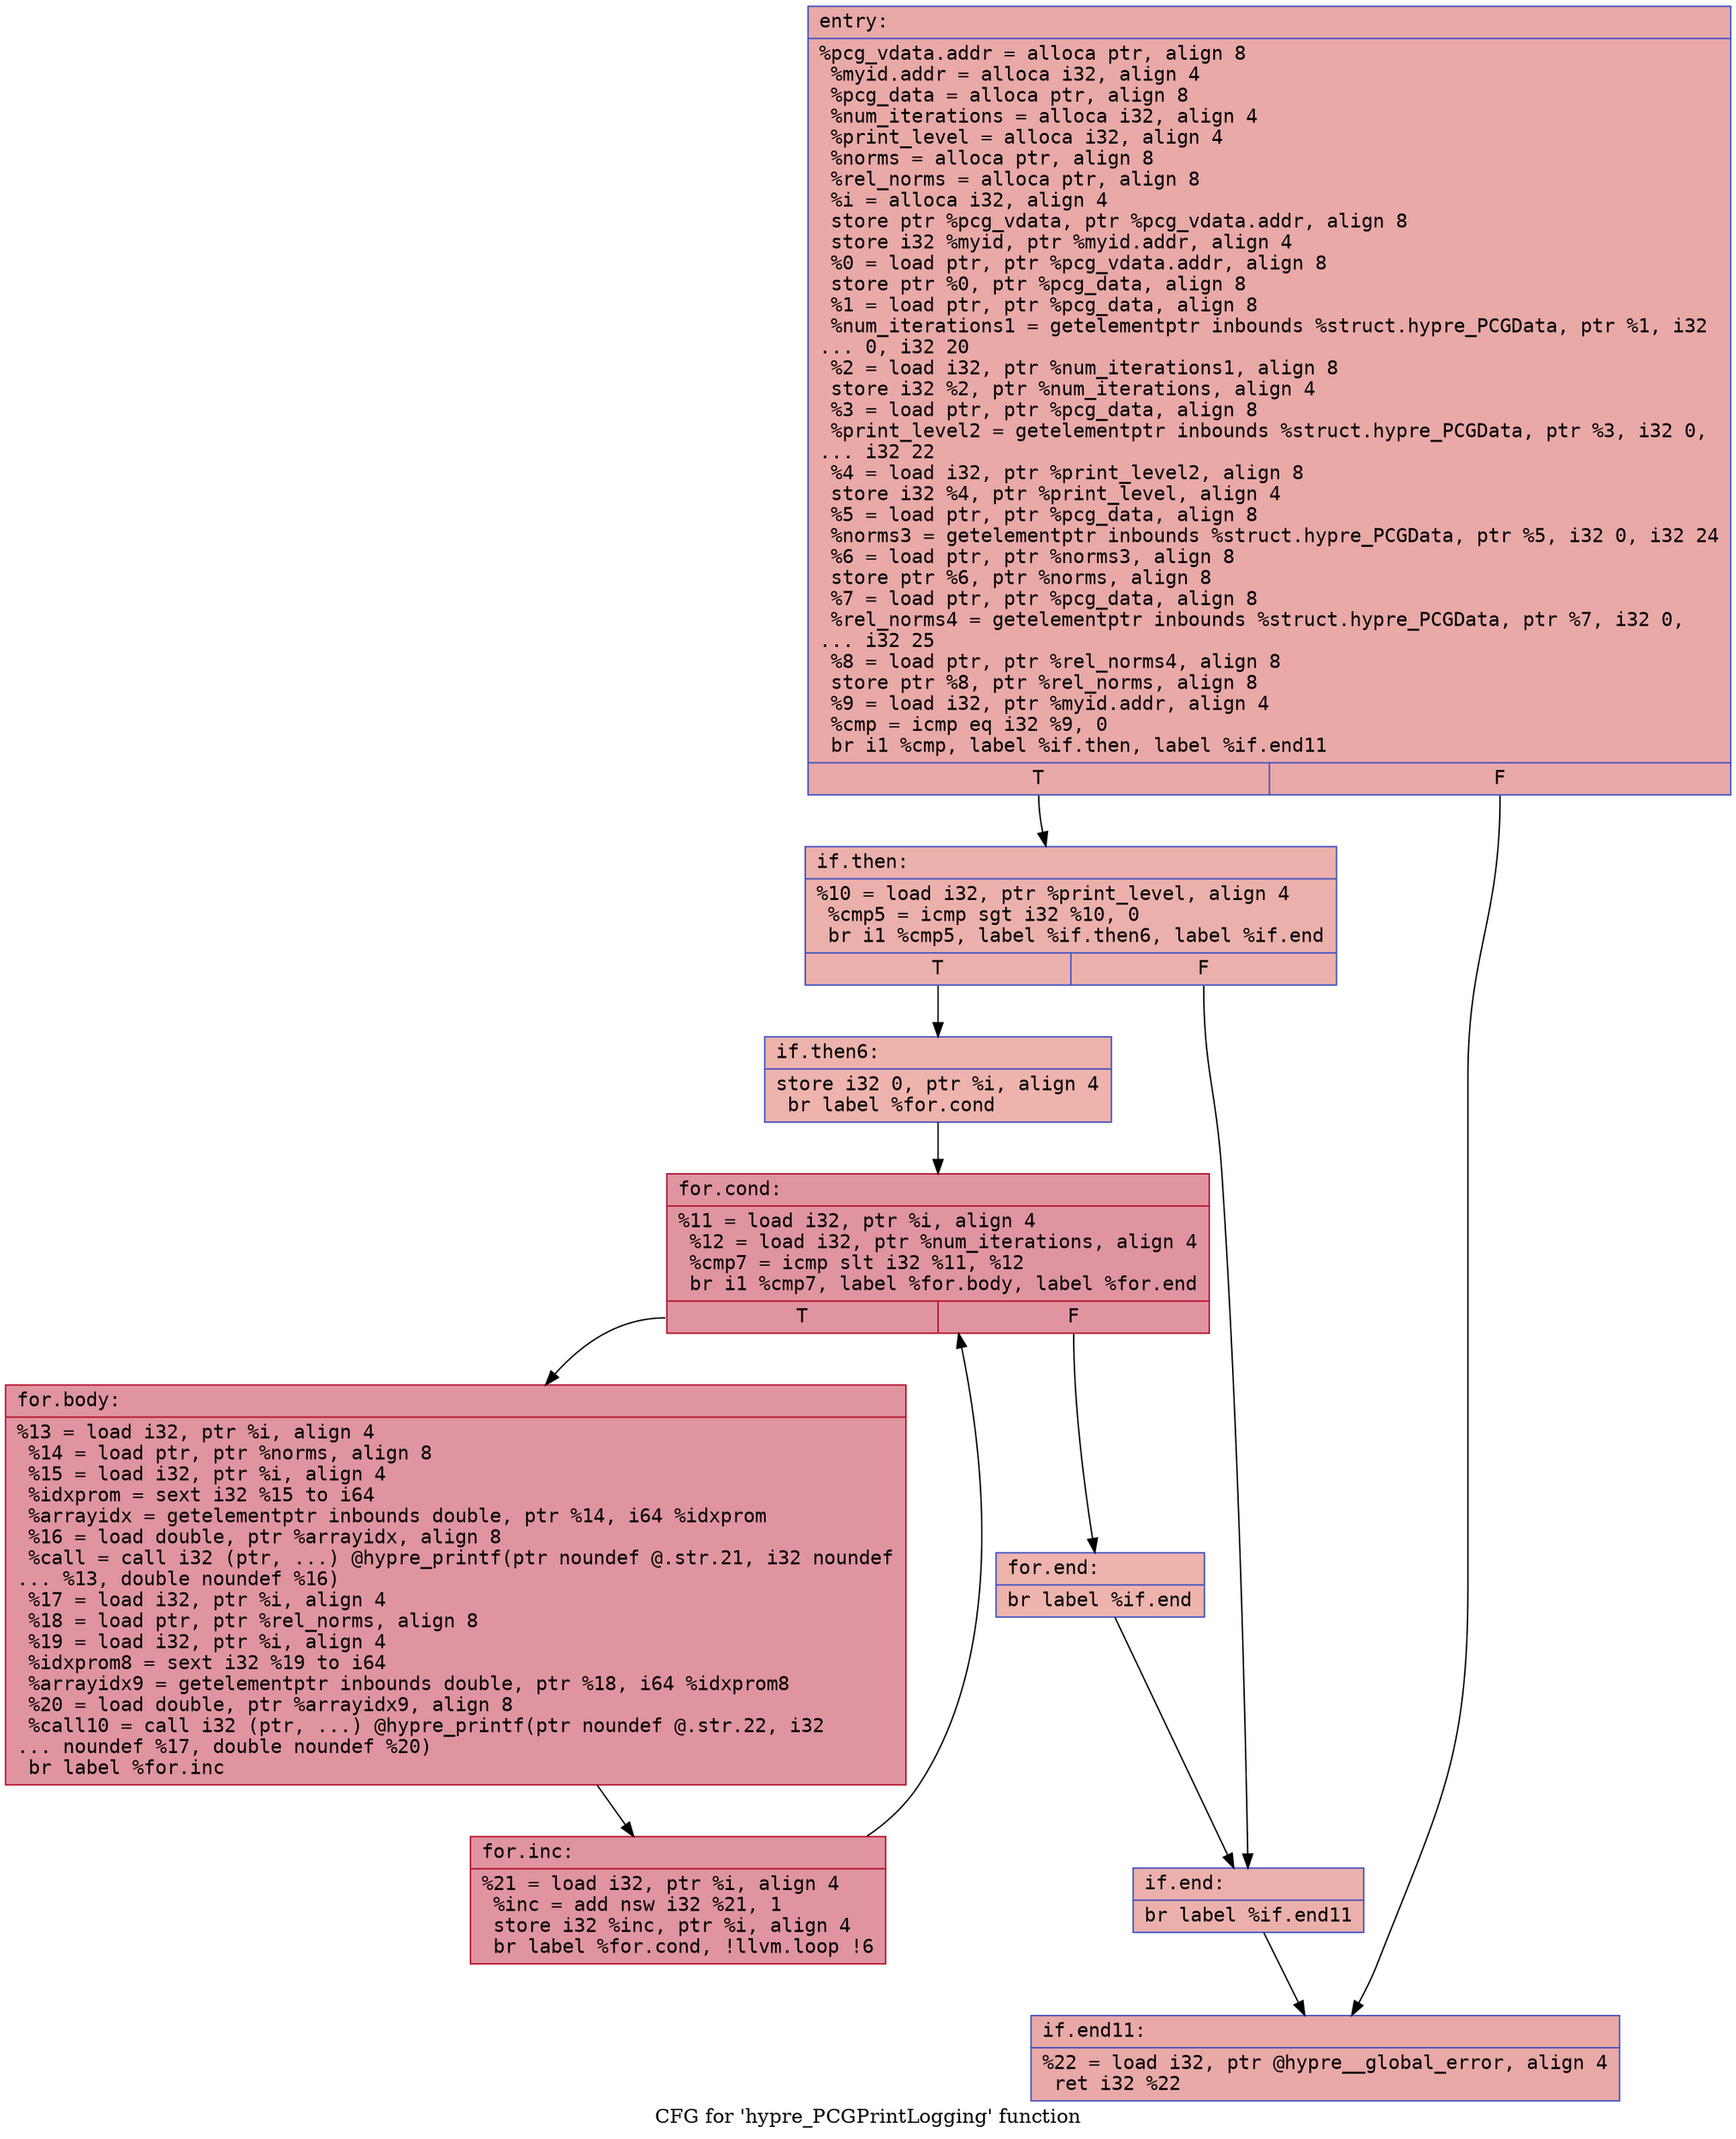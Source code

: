 digraph "CFG for 'hypre_PCGPrintLogging' function" {
	label="CFG for 'hypre_PCGPrintLogging' function";

	Node0x55706168add0 [shape=record,color="#3d50c3ff", style=filled, fillcolor="#ca3b3770" fontname="Courier",label="{entry:\l|  %pcg_vdata.addr = alloca ptr, align 8\l  %myid.addr = alloca i32, align 4\l  %pcg_data = alloca ptr, align 8\l  %num_iterations = alloca i32, align 4\l  %print_level = alloca i32, align 4\l  %norms = alloca ptr, align 8\l  %rel_norms = alloca ptr, align 8\l  %i = alloca i32, align 4\l  store ptr %pcg_vdata, ptr %pcg_vdata.addr, align 8\l  store i32 %myid, ptr %myid.addr, align 4\l  %0 = load ptr, ptr %pcg_vdata.addr, align 8\l  store ptr %0, ptr %pcg_data, align 8\l  %1 = load ptr, ptr %pcg_data, align 8\l  %num_iterations1 = getelementptr inbounds %struct.hypre_PCGData, ptr %1, i32\l... 0, i32 20\l  %2 = load i32, ptr %num_iterations1, align 8\l  store i32 %2, ptr %num_iterations, align 4\l  %3 = load ptr, ptr %pcg_data, align 8\l  %print_level2 = getelementptr inbounds %struct.hypre_PCGData, ptr %3, i32 0,\l... i32 22\l  %4 = load i32, ptr %print_level2, align 8\l  store i32 %4, ptr %print_level, align 4\l  %5 = load ptr, ptr %pcg_data, align 8\l  %norms3 = getelementptr inbounds %struct.hypre_PCGData, ptr %5, i32 0, i32 24\l  %6 = load ptr, ptr %norms3, align 8\l  store ptr %6, ptr %norms, align 8\l  %7 = load ptr, ptr %pcg_data, align 8\l  %rel_norms4 = getelementptr inbounds %struct.hypre_PCGData, ptr %7, i32 0,\l... i32 25\l  %8 = load ptr, ptr %rel_norms4, align 8\l  store ptr %8, ptr %rel_norms, align 8\l  %9 = load i32, ptr %myid.addr, align 4\l  %cmp = icmp eq i32 %9, 0\l  br i1 %cmp, label %if.then, label %if.end11\l|{<s0>T|<s1>F}}"];
	Node0x55706168add0:s0 -> Node0x55706168c2f0[tooltip="entry -> if.then\nProbability 37.50%" ];
	Node0x55706168add0:s1 -> Node0x55706168c360[tooltip="entry -> if.end11\nProbability 62.50%" ];
	Node0x55706168c2f0 [shape=record,color="#3d50c3ff", style=filled, fillcolor="#d24b4070" fontname="Courier",label="{if.then:\l|  %10 = load i32, ptr %print_level, align 4\l  %cmp5 = icmp sgt i32 %10, 0\l  br i1 %cmp5, label %if.then6, label %if.end\l|{<s0>T|<s1>F}}"];
	Node0x55706168c2f0:s0 -> Node0x55706168c620[tooltip="if.then -> if.then6\nProbability 62.50%" ];
	Node0x55706168c2f0:s1 -> Node0x55706168c6a0[tooltip="if.then -> if.end\nProbability 37.50%" ];
	Node0x55706168c620 [shape=record,color="#3d50c3ff", style=filled, fillcolor="#d6524470" fontname="Courier",label="{if.then6:\l|  store i32 0, ptr %i, align 4\l  br label %for.cond\l}"];
	Node0x55706168c620 -> Node0x55706168c8c0[tooltip="if.then6 -> for.cond\nProbability 100.00%" ];
	Node0x55706168c8c0 [shape=record,color="#b70d28ff", style=filled, fillcolor="#b70d2870" fontname="Courier",label="{for.cond:\l|  %11 = load i32, ptr %i, align 4\l  %12 = load i32, ptr %num_iterations, align 4\l  %cmp7 = icmp slt i32 %11, %12\l  br i1 %cmp7, label %for.body, label %for.end\l|{<s0>T|<s1>F}}"];
	Node0x55706168c8c0:s0 -> Node0x55706168cb60[tooltip="for.cond -> for.body\nProbability 96.88%" ];
	Node0x55706168c8c0:s1 -> Node0x55706168cbe0[tooltip="for.cond -> for.end\nProbability 3.12%" ];
	Node0x55706168cb60 [shape=record,color="#b70d28ff", style=filled, fillcolor="#b70d2870" fontname="Courier",label="{for.body:\l|  %13 = load i32, ptr %i, align 4\l  %14 = load ptr, ptr %norms, align 8\l  %15 = load i32, ptr %i, align 4\l  %idxprom = sext i32 %15 to i64\l  %arrayidx = getelementptr inbounds double, ptr %14, i64 %idxprom\l  %16 = load double, ptr %arrayidx, align 8\l  %call = call i32 (ptr, ...) @hypre_printf(ptr noundef @.str.21, i32 noundef\l... %13, double noundef %16)\l  %17 = load i32, ptr %i, align 4\l  %18 = load ptr, ptr %rel_norms, align 8\l  %19 = load i32, ptr %i, align 4\l  %idxprom8 = sext i32 %19 to i64\l  %arrayidx9 = getelementptr inbounds double, ptr %18, i64 %idxprom8\l  %20 = load double, ptr %arrayidx9, align 8\l  %call10 = call i32 (ptr, ...) @hypre_printf(ptr noundef @.str.22, i32\l... noundef %17, double noundef %20)\l  br label %for.inc\l}"];
	Node0x55706168cb60 -> Node0x55706168d6a0[tooltip="for.body -> for.inc\nProbability 100.00%" ];
	Node0x55706168d6a0 [shape=record,color="#b70d28ff", style=filled, fillcolor="#b70d2870" fontname="Courier",label="{for.inc:\l|  %21 = load i32, ptr %i, align 4\l  %inc = add nsw i32 %21, 1\l  store i32 %inc, ptr %i, align 4\l  br label %for.cond, !llvm.loop !6\l}"];
	Node0x55706168d6a0 -> Node0x55706168c8c0[tooltip="for.inc -> for.cond\nProbability 100.00%" ];
	Node0x55706168cbe0 [shape=record,color="#3d50c3ff", style=filled, fillcolor="#d6524470" fontname="Courier",label="{for.end:\l|  br label %if.end\l}"];
	Node0x55706168cbe0 -> Node0x55706168c6a0[tooltip="for.end -> if.end\nProbability 100.00%" ];
	Node0x55706168c6a0 [shape=record,color="#3d50c3ff", style=filled, fillcolor="#d24b4070" fontname="Courier",label="{if.end:\l|  br label %if.end11\l}"];
	Node0x55706168c6a0 -> Node0x55706168c360[tooltip="if.end -> if.end11\nProbability 100.00%" ];
	Node0x55706168c360 [shape=record,color="#3d50c3ff", style=filled, fillcolor="#ca3b3770" fontname="Courier",label="{if.end11:\l|  %22 = load i32, ptr @hypre__global_error, align 4\l  ret i32 %22\l}"];
}
